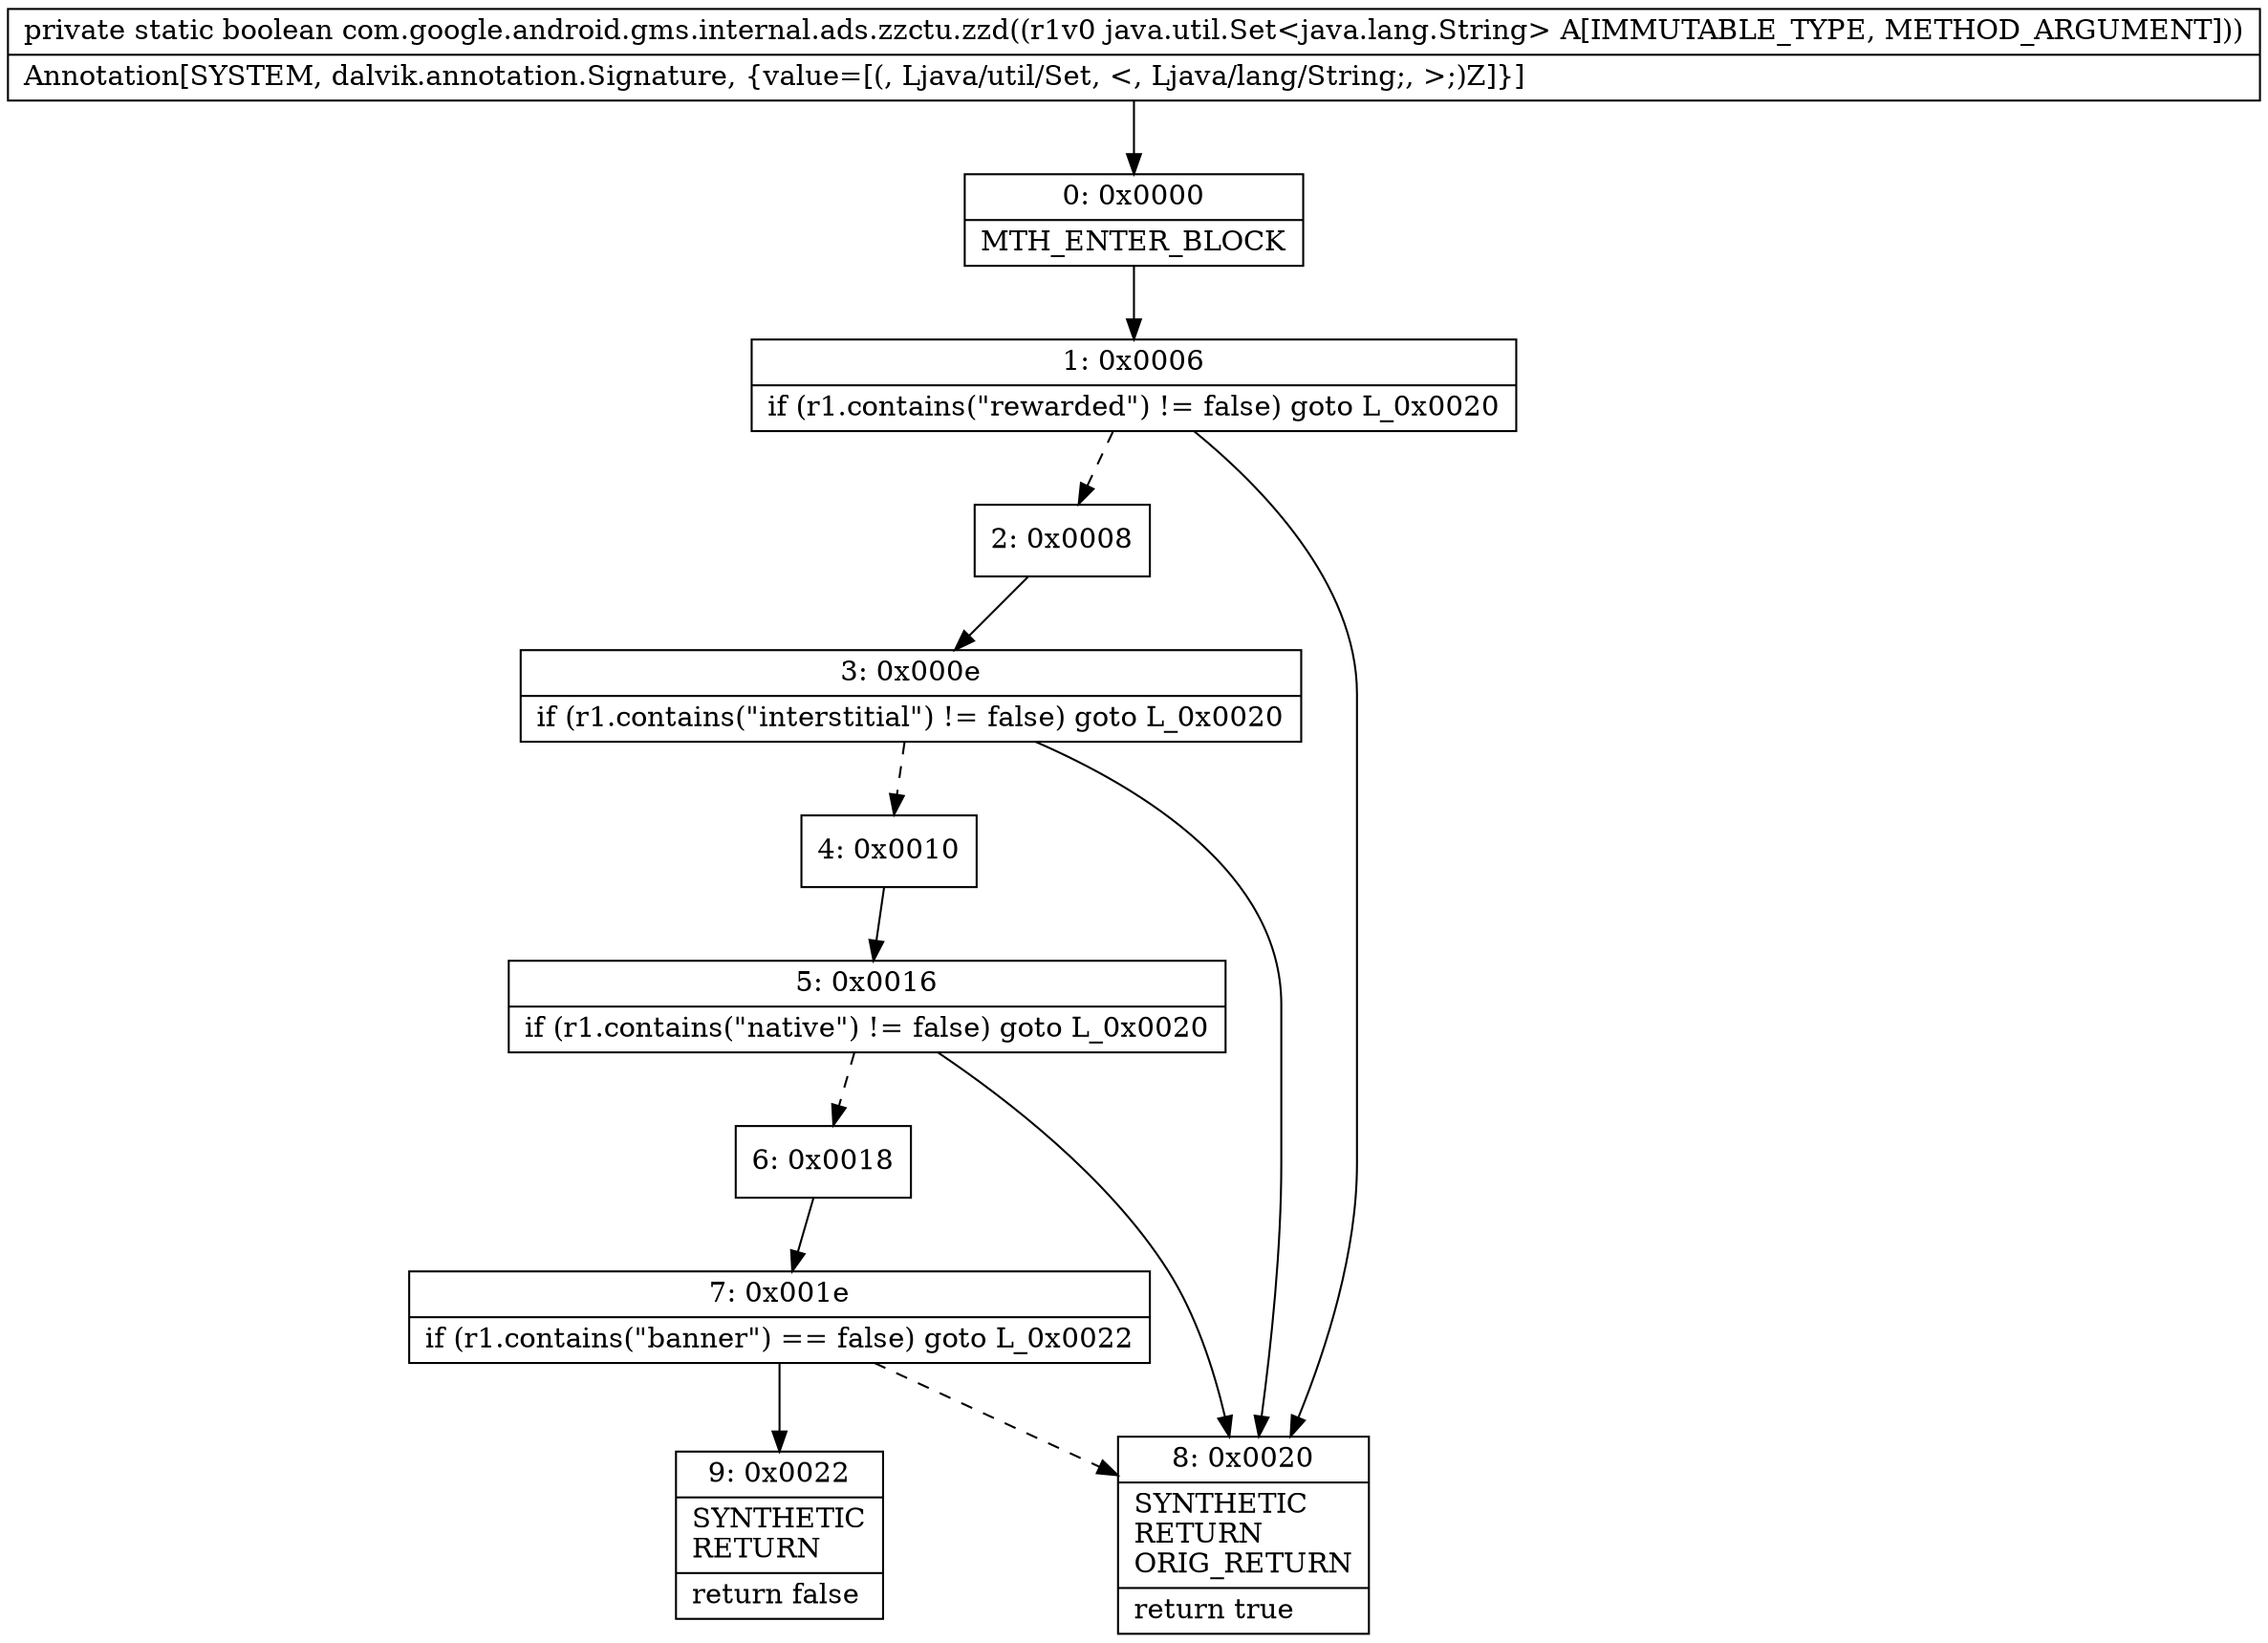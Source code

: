 digraph "CFG forcom.google.android.gms.internal.ads.zzctu.zzd(Ljava\/util\/Set;)Z" {
Node_0 [shape=record,label="{0\:\ 0x0000|MTH_ENTER_BLOCK\l}"];
Node_1 [shape=record,label="{1\:\ 0x0006|if (r1.contains(\"rewarded\") != false) goto L_0x0020\l}"];
Node_2 [shape=record,label="{2\:\ 0x0008}"];
Node_3 [shape=record,label="{3\:\ 0x000e|if (r1.contains(\"interstitial\") != false) goto L_0x0020\l}"];
Node_4 [shape=record,label="{4\:\ 0x0010}"];
Node_5 [shape=record,label="{5\:\ 0x0016|if (r1.contains(\"native\") != false) goto L_0x0020\l}"];
Node_6 [shape=record,label="{6\:\ 0x0018}"];
Node_7 [shape=record,label="{7\:\ 0x001e|if (r1.contains(\"banner\") == false) goto L_0x0022\l}"];
Node_8 [shape=record,label="{8\:\ 0x0020|SYNTHETIC\lRETURN\lORIG_RETURN\l|return true\l}"];
Node_9 [shape=record,label="{9\:\ 0x0022|SYNTHETIC\lRETURN\l|return false\l}"];
MethodNode[shape=record,label="{private static boolean com.google.android.gms.internal.ads.zzctu.zzd((r1v0 java.util.Set\<java.lang.String\> A[IMMUTABLE_TYPE, METHOD_ARGUMENT]))  | Annotation[SYSTEM, dalvik.annotation.Signature, \{value=[(, Ljava\/util\/Set, \<, Ljava\/lang\/String;, \>;)Z]\}]\l}"];
MethodNode -> Node_0;
Node_0 -> Node_1;
Node_1 -> Node_2[style=dashed];
Node_1 -> Node_8;
Node_2 -> Node_3;
Node_3 -> Node_4[style=dashed];
Node_3 -> Node_8;
Node_4 -> Node_5;
Node_5 -> Node_6[style=dashed];
Node_5 -> Node_8;
Node_6 -> Node_7;
Node_7 -> Node_8[style=dashed];
Node_7 -> Node_9;
}

